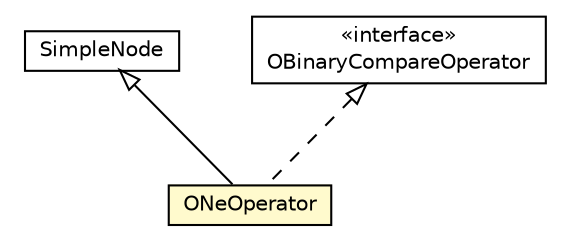 #!/usr/local/bin/dot
#
# Class diagram 
# Generated by UMLGraph version R5_6-24-gf6e263 (http://www.umlgraph.org/)
#

digraph G {
	edge [fontname="Helvetica",fontsize=10,labelfontname="Helvetica",labelfontsize=10];
	node [fontname="Helvetica",fontsize=10,shape=plaintext];
	nodesep=0.25;
	ranksep=0.5;
	// com.orientechnologies.orient.core.sql.parser.SimpleNode
	c2553063 [label=<<table title="com.orientechnologies.orient.core.sql.parser.SimpleNode" border="0" cellborder="1" cellspacing="0" cellpadding="2" port="p" href="./SimpleNode.html">
		<tr><td><table border="0" cellspacing="0" cellpadding="1">
<tr><td align="center" balign="center"> SimpleNode </td></tr>
		</table></td></tr>
		</table>>, URL="./SimpleNode.html", fontname="Helvetica", fontcolor="black", fontsize=10.0];
	// com.orientechnologies.orient.core.sql.parser.ONeOperator
	c2553082 [label=<<table title="com.orientechnologies.orient.core.sql.parser.ONeOperator" border="0" cellborder="1" cellspacing="0" cellpadding="2" port="p" bgcolor="lemonChiffon" href="./ONeOperator.html">
		<tr><td><table border="0" cellspacing="0" cellpadding="1">
<tr><td align="center" balign="center"> ONeOperator </td></tr>
		</table></td></tr>
		</table>>, URL="./ONeOperator.html", fontname="Helvetica", fontcolor="black", fontsize=10.0];
	// com.orientechnologies.orient.core.sql.parser.OBinaryCompareOperator
	c2553083 [label=<<table title="com.orientechnologies.orient.core.sql.parser.OBinaryCompareOperator" border="0" cellborder="1" cellspacing="0" cellpadding="2" port="p" href="./OBinaryCompareOperator.html">
		<tr><td><table border="0" cellspacing="0" cellpadding="1">
<tr><td align="center" balign="center"> &#171;interface&#187; </td></tr>
<tr><td align="center" balign="center"> OBinaryCompareOperator </td></tr>
		</table></td></tr>
		</table>>, URL="./OBinaryCompareOperator.html", fontname="Helvetica", fontcolor="black", fontsize=10.0];
	//com.orientechnologies.orient.core.sql.parser.ONeOperator extends com.orientechnologies.orient.core.sql.parser.SimpleNode
	c2553063:p -> c2553082:p [dir=back,arrowtail=empty];
	//com.orientechnologies.orient.core.sql.parser.ONeOperator implements com.orientechnologies.orient.core.sql.parser.OBinaryCompareOperator
	c2553083:p -> c2553082:p [dir=back,arrowtail=empty,style=dashed];
}

